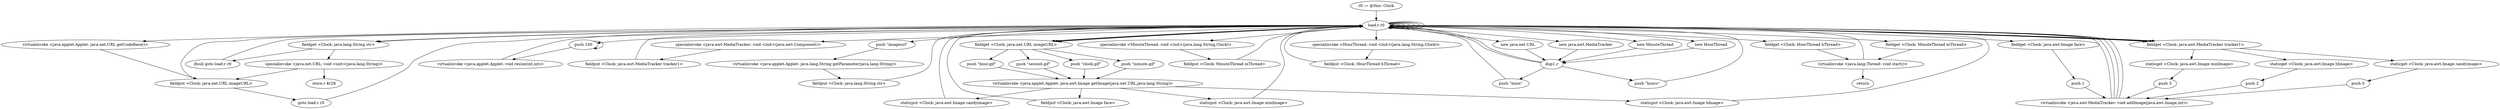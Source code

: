 digraph "" {
    "r0 := @this: Clock"
    "load.r r0"
    "r0 := @this: Clock"->"load.r r0";
    "load.r r0"->"load.r r0";
    "virtualinvoke <java.applet.Applet: java.net.URL getCodeBase()>"
    "load.r r0"->"virtualinvoke <java.applet.Applet: java.net.URL getCodeBase()>";
    "fieldput <Clock: java.net.URL imageURL>"
    "virtualinvoke <java.applet.Applet: java.net.URL getCodeBase()>"->"fieldput <Clock: java.net.URL imageURL>";
    "fieldput <Clock: java.net.URL imageURL>"->"load.r r0";
    "load.r r0"->"load.r r0";
    "push \"imageurl\""
    "load.r r0"->"push \"imageurl\"";
    "virtualinvoke <java.applet.Applet: java.lang.String getParameter(java.lang.String)>"
    "push \"imageurl\""->"virtualinvoke <java.applet.Applet: java.lang.String getParameter(java.lang.String)>";
    "fieldput <Clock: java.lang.String str>"
    "virtualinvoke <java.applet.Applet: java.lang.String getParameter(java.lang.String)>"->"fieldput <Clock: java.lang.String str>";
    "fieldput <Clock: java.lang.String str>"->"load.r r0";
    "fieldget <Clock: java.lang.String str>"
    "load.r r0"->"fieldget <Clock: java.lang.String str>";
    "ifnull goto load.r r0"
    "fieldget <Clock: java.lang.String str>"->"ifnull goto load.r r0";
    "ifnull goto load.r r0"->"load.r r0";
    "new java.net.URL"
    "load.r r0"->"new java.net.URL";
    "dup1.r"
    "new java.net.URL"->"dup1.r";
    "dup1.r"->"load.r r0";
    "load.r r0"->"fieldget <Clock: java.lang.String str>";
    "specialinvoke <java.net.URL: void <init>(java.lang.String)>"
    "fieldget <Clock: java.lang.String str>"->"specialinvoke <java.net.URL: void <init>(java.lang.String)>";
    "specialinvoke <java.net.URL: void <init>(java.lang.String)>"->"fieldput <Clock: java.net.URL imageURL>";
    "goto load.r r0"
    "fieldput <Clock: java.net.URL imageURL>"->"goto load.r r0";
    "goto load.r r0"->"load.r r0";
    "push 100"
    "load.r r0"->"push 100";
    "push 100"->"push 100";
    "virtualinvoke <java.applet.Applet: void resize(int,int)>"
    "push 100"->"virtualinvoke <java.applet.Applet: void resize(int,int)>";
    "virtualinvoke <java.applet.Applet: void resize(int,int)>"->"load.r r0";
    "new java.awt.MediaTracker"
    "load.r r0"->"new java.awt.MediaTracker";
    "new java.awt.MediaTracker"->"dup1.r";
    "dup1.r"->"load.r r0";
    "specialinvoke <java.awt.MediaTracker: void <init>(java.awt.Component)>"
    "load.r r0"->"specialinvoke <java.awt.MediaTracker: void <init>(java.awt.Component)>";
    "fieldput <Clock: java.awt.MediaTracker tracker1>"
    "specialinvoke <java.awt.MediaTracker: void <init>(java.awt.Component)>"->"fieldput <Clock: java.awt.MediaTracker tracker1>";
    "fieldput <Clock: java.awt.MediaTracker tracker1>"->"load.r r0";
    "load.r r0"->"load.r r0";
    "fieldget <Clock: java.net.URL imageURL>"
    "load.r r0"->"fieldget <Clock: java.net.URL imageURL>";
    "push \"second.gif\""
    "fieldget <Clock: java.net.URL imageURL>"->"push \"second.gif\"";
    "virtualinvoke <java.applet.Applet: java.awt.Image getImage(java.net.URL,java.lang.String)>"
    "push \"second.gif\""->"virtualinvoke <java.applet.Applet: java.awt.Image getImage(java.net.URL,java.lang.String)>";
    "staticput <Clock: java.awt.Image candyimage>"
    "virtualinvoke <java.applet.Applet: java.awt.Image getImage(java.net.URL,java.lang.String)>"->"staticput <Clock: java.awt.Image candyimage>";
    "staticput <Clock: java.awt.Image candyimage>"->"load.r r0";
    "load.r r0"->"load.r r0";
    "load.r r0"->"load.r r0";
    "load.r r0"->"fieldget <Clock: java.net.URL imageURL>";
    "push \"clock.gif\""
    "fieldget <Clock: java.net.URL imageURL>"->"push \"clock.gif\"";
    "push \"clock.gif\""->"virtualinvoke <java.applet.Applet: java.awt.Image getImage(java.net.URL,java.lang.String)>";
    "fieldput <Clock: java.awt.Image face>"
    "virtualinvoke <java.applet.Applet: java.awt.Image getImage(java.net.URL,java.lang.String)>"->"fieldput <Clock: java.awt.Image face>";
    "fieldput <Clock: java.awt.Image face>"->"load.r r0";
    "load.r r0"->"load.r r0";
    "load.r r0"->"fieldget <Clock: java.net.URL imageURL>";
    "push \"minute.gif\""
    "fieldget <Clock: java.net.URL imageURL>"->"push \"minute.gif\"";
    "push \"minute.gif\""->"virtualinvoke <java.applet.Applet: java.awt.Image getImage(java.net.URL,java.lang.String)>";
    "staticput <Clock: java.awt.Image minImage>"
    "virtualinvoke <java.applet.Applet: java.awt.Image getImage(java.net.URL,java.lang.String)>"->"staticput <Clock: java.awt.Image minImage>";
    "staticput <Clock: java.awt.Image minImage>"->"load.r r0";
    "load.r r0"->"load.r r0";
    "load.r r0"->"fieldget <Clock: java.net.URL imageURL>";
    "push \"hour.gif\""
    "fieldget <Clock: java.net.URL imageURL>"->"push \"hour.gif\"";
    "push \"hour.gif\""->"virtualinvoke <java.applet.Applet: java.awt.Image getImage(java.net.URL,java.lang.String)>";
    "staticput <Clock: java.awt.Image hImage>"
    "virtualinvoke <java.applet.Applet: java.awt.Image getImage(java.net.URL,java.lang.String)>"->"staticput <Clock: java.awt.Image hImage>";
    "staticput <Clock: java.awt.Image hImage>"->"load.r r0";
    "fieldget <Clock: java.awt.MediaTracker tracker1>"
    "load.r r0"->"fieldget <Clock: java.awt.MediaTracker tracker1>";
    "staticget <Clock: java.awt.Image candyimage>"
    "fieldget <Clock: java.awt.MediaTracker tracker1>"->"staticget <Clock: java.awt.Image candyimage>";
    "push 0"
    "staticget <Clock: java.awt.Image candyimage>"->"push 0";
    "virtualinvoke <java.awt.MediaTracker: void addImage(java.awt.Image,int)>"
    "push 0"->"virtualinvoke <java.awt.MediaTracker: void addImage(java.awt.Image,int)>";
    "virtualinvoke <java.awt.MediaTracker: void addImage(java.awt.Image,int)>"->"load.r r0";
    "load.r r0"->"fieldget <Clock: java.awt.MediaTracker tracker1>";
    "fieldget <Clock: java.awt.MediaTracker tracker1>"->"load.r r0";
    "fieldget <Clock: java.awt.Image face>"
    "load.r r0"->"fieldget <Clock: java.awt.Image face>";
    "push 1"
    "fieldget <Clock: java.awt.Image face>"->"push 1";
    "push 1"->"virtualinvoke <java.awt.MediaTracker: void addImage(java.awt.Image,int)>";
    "virtualinvoke <java.awt.MediaTracker: void addImage(java.awt.Image,int)>"->"load.r r0";
    "load.r r0"->"fieldget <Clock: java.awt.MediaTracker tracker1>";
    "staticget <Clock: java.awt.Image minImage>"
    "fieldget <Clock: java.awt.MediaTracker tracker1>"->"staticget <Clock: java.awt.Image minImage>";
    "push 3"
    "staticget <Clock: java.awt.Image minImage>"->"push 3";
    "push 3"->"virtualinvoke <java.awt.MediaTracker: void addImage(java.awt.Image,int)>";
    "virtualinvoke <java.awt.MediaTracker: void addImage(java.awt.Image,int)>"->"load.r r0";
    "load.r r0"->"fieldget <Clock: java.awt.MediaTracker tracker1>";
    "staticget <Clock: java.awt.Image hImage>"
    "fieldget <Clock: java.awt.MediaTracker tracker1>"->"staticget <Clock: java.awt.Image hImage>";
    "push 2"
    "staticget <Clock: java.awt.Image hImage>"->"push 2";
    "push 2"->"virtualinvoke <java.awt.MediaTracker: void addImage(java.awt.Image,int)>";
    "virtualinvoke <java.awt.MediaTracker: void addImage(java.awt.Image,int)>"->"load.r r0";
    "new MinuteThread"
    "load.r r0"->"new MinuteThread";
    "new MinuteThread"->"dup1.r";
    "push \"mins\""
    "dup1.r"->"push \"mins\"";
    "push \"mins\""->"load.r r0";
    "specialinvoke <MinuteThread: void <init>(java.lang.String,Clock)>"
    "load.r r0"->"specialinvoke <MinuteThread: void <init>(java.lang.String,Clock)>";
    "fieldput <Clock: MinuteThread mThread>"
    "specialinvoke <MinuteThread: void <init>(java.lang.String,Clock)>"->"fieldput <Clock: MinuteThread mThread>";
    "fieldput <Clock: MinuteThread mThread>"->"load.r r0";
    "fieldget <Clock: MinuteThread mThread>"
    "load.r r0"->"fieldget <Clock: MinuteThread mThread>";
    "virtualinvoke <java.lang.Thread: void start()>"
    "fieldget <Clock: MinuteThread mThread>"->"virtualinvoke <java.lang.Thread: void start()>";
    "virtualinvoke <java.lang.Thread: void start()>"->"load.r r0";
    "new HourThread"
    "load.r r0"->"new HourThread";
    "new HourThread"->"dup1.r";
    "push \"hours\""
    "dup1.r"->"push \"hours\"";
    "push \"hours\""->"load.r r0";
    "specialinvoke <HourThread: void <init>(java.lang.String,Clock)>"
    "load.r r0"->"specialinvoke <HourThread: void <init>(java.lang.String,Clock)>";
    "fieldput <Clock: HourThread hThread>"
    "specialinvoke <HourThread: void <init>(java.lang.String,Clock)>"->"fieldput <Clock: HourThread hThread>";
    "fieldput <Clock: HourThread hThread>"->"load.r r0";
    "fieldget <Clock: HourThread hThread>"
    "load.r r0"->"fieldget <Clock: HourThread hThread>";
    "fieldget <Clock: HourThread hThread>"->"virtualinvoke <java.lang.Thread: void start()>";
    "return"
    "virtualinvoke <java.lang.Thread: void start()>"->"return";
    "store.r $r28"
    "specialinvoke <java.net.URL: void <init>(java.lang.String)>"->"store.r $r28";
}
